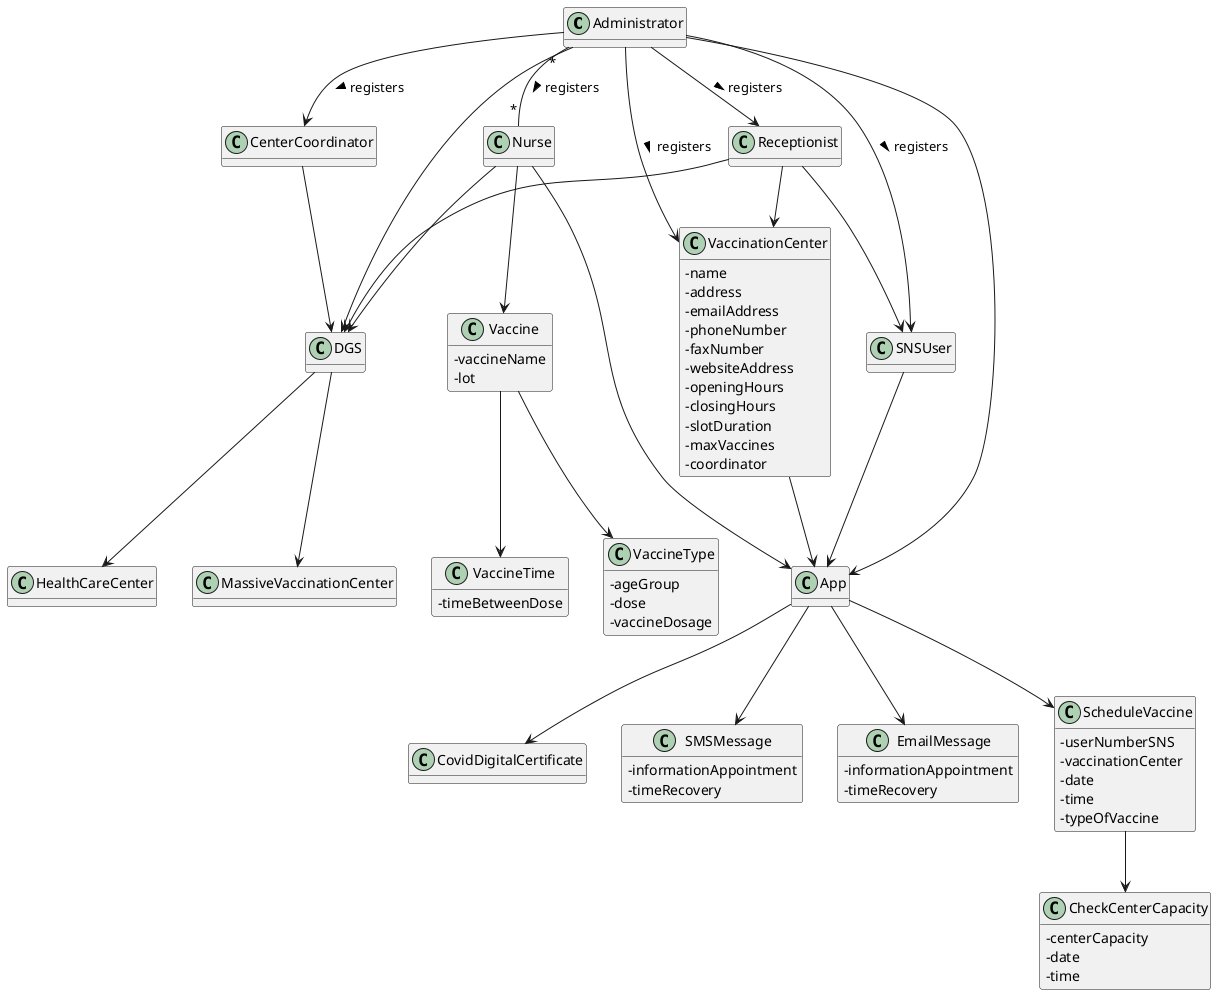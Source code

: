@startuml
skinparam classAttributeIconSize 0
hide methods

class Administrator{
}

class Nurse{
}

class SNSUser{
}

class Receptionist{
}

class CenterCoordinator{
}

class HealthCareCenter {
}

class DGS {
}

class MassiveVaccinationCenter {
}

class CovidDigitalCertificate {
}

class App{
}

class SMSMessage {
- informationAppointment
- timeRecovery
}

class EmailMessage {
- informationAppointment
- timeRecovery
}

class Vaccine {
- vaccineName
- lot
}

class VaccineType {
- ageGroup
- dose
- vaccineDosage
}

class VaccineTime {
- timeBetweenDose
}

class CheckCenterCapacity {
- centerCapacity
- date
- time
}

class ScheduleVaccine {
- userNumberSNS
- vaccinationCenter
- date
- time
- typeOfVaccine
}

class VaccinationCenter {
  - name
  - address
  - emailAddress
  - phoneNumber
  - faxNumber
  - websiteAddress
  - openingHours
  - closingHours
  - slotDuration
  - maxVaccines
  - coordinator
}

Administrator "*"--"*" Nurse : registers >
Administrator --> CenterCoordinator : registers >
Administrator --> Receptionist : registers >
Administrator --> SNSUser : registers >
Administrator --> VaccinationCenter : registers >
Administrator --> App
SNSUser --> App
VaccinationCenter --> App
Nurse --> App
Receptionist --> SNSUser
Receptionist --> VaccinationCenter
Receptionist --> DGS
Nurse --> DGS
Administrator --> DGS
CenterCoordinator --> DGS
Nurse --> Vaccine
Vaccine --> VaccineType
Vaccine --> VaccineTime
App --> EmailMessage
App --> ScheduleVaccine
App --> SMSMessage
App --> CovidDigitalCertificate
DGS --> HealthCareCenter
DGS --> MassiveVaccinationCenter
ScheduleVaccine --> CheckCenterCapacity



@endum